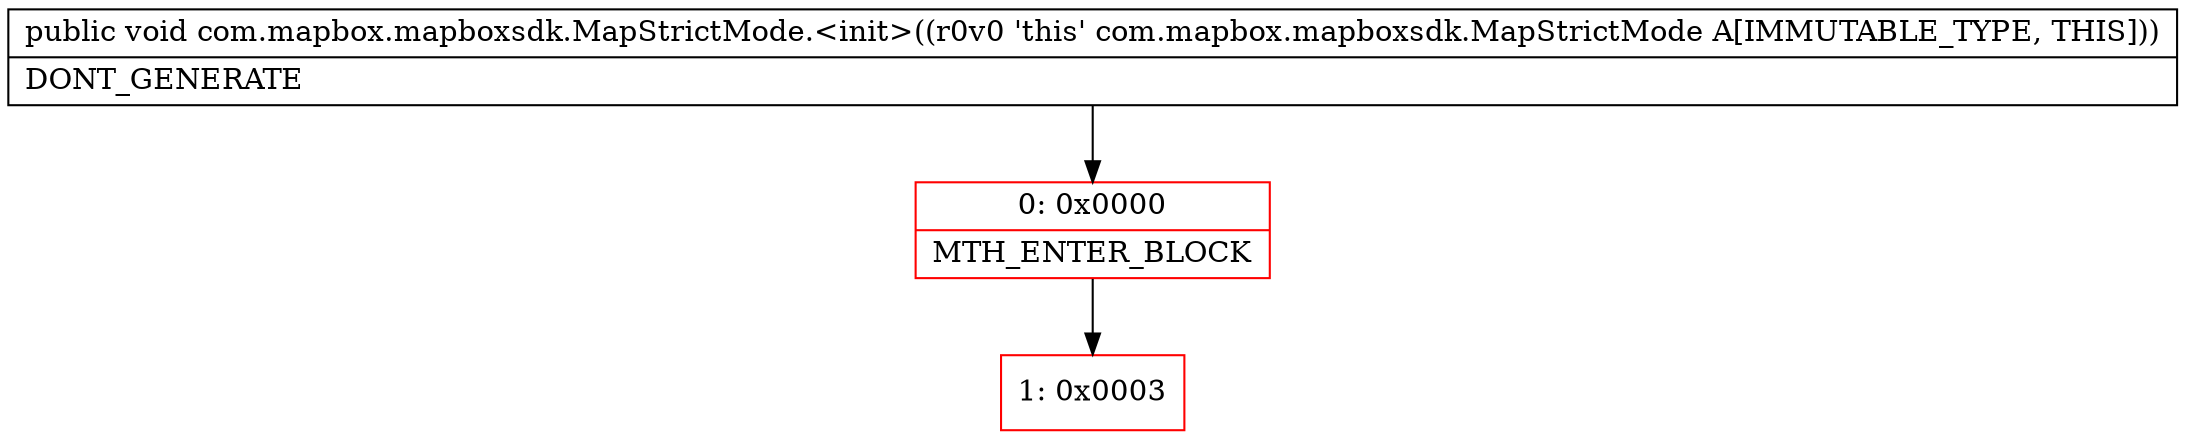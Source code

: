 digraph "CFG forcom.mapbox.mapboxsdk.MapStrictMode.\<init\>()V" {
subgraph cluster_Region_1701729721 {
label = "R(0)";
node [shape=record,color=blue];
}
Node_0 [shape=record,color=red,label="{0\:\ 0x0000|MTH_ENTER_BLOCK\l}"];
Node_1 [shape=record,color=red,label="{1\:\ 0x0003}"];
MethodNode[shape=record,label="{public void com.mapbox.mapboxsdk.MapStrictMode.\<init\>((r0v0 'this' com.mapbox.mapboxsdk.MapStrictMode A[IMMUTABLE_TYPE, THIS]))  | DONT_GENERATE\l}"];
MethodNode -> Node_0;
Node_0 -> Node_1;
}

